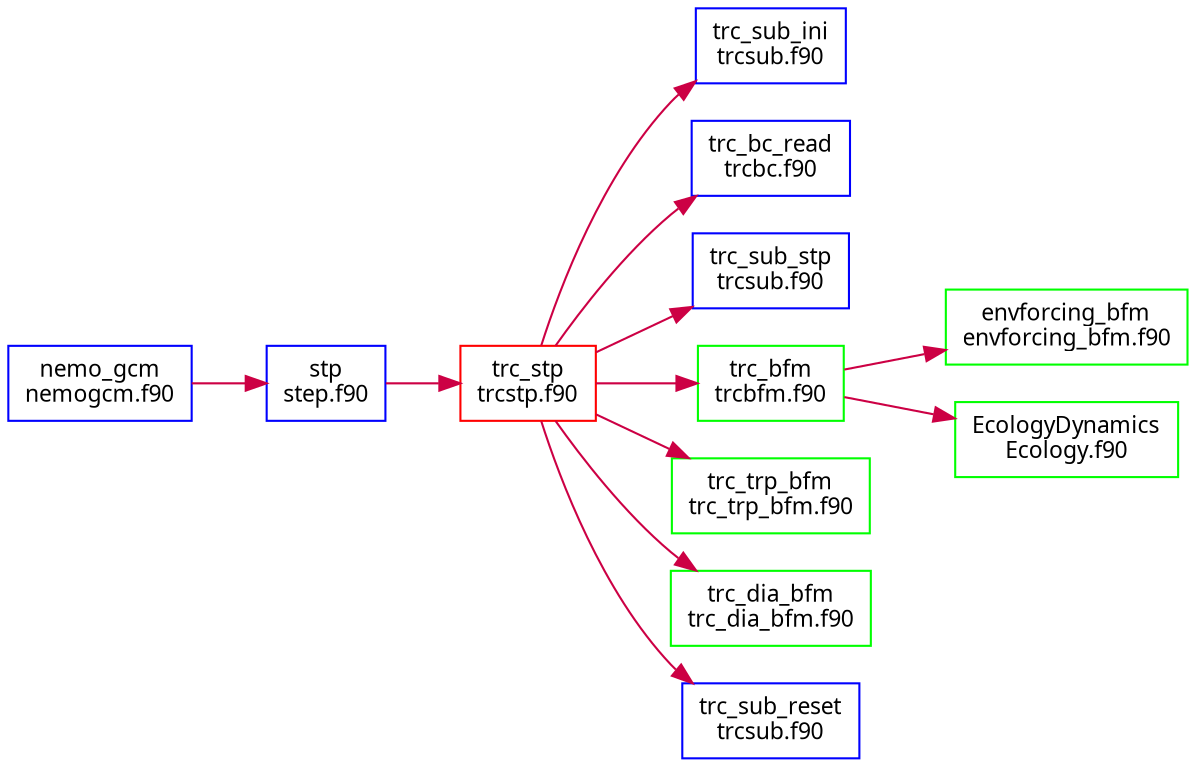 digraph G {
  graph [fontname="ArialMT", rankdir="LR", fontsize="11", bgcolor="white", label=""];
  node [fontname="ArialMT", fillcolor="white", fontsize="11", style="filled", shape="box", label="", color="blue"];
  edge [fontname="ArialMT", fontsize="11", label="", color="#CC0044"];
  graph [bgcolor="white"];
  __N1 [label="trc_stp
trcstp.f90", color="red"];
  __N3 [label="trc_sub_ini
trcsub.f90"];
  __N4 [label="trc_bc_read
trcbc.f90"];
  __N5 [label="trc_sub_stp
trcsub.f90"];
  __N7 [label="trc_bfm
trcbfm.f90", color="green"];
  __N8 [label="trc_trp_bfm
trc_trp_bfm.f90", color="green"];
  __N9 [label="trc_dia_bfm
trc_dia_bfm.f90", color="green"];
  __N10 [label="trc_sub_reset
trcsub.f90"];
  __N12 [label="stp
step.f90"];
  __N13 [label="nemo_gcm
nemogcm.f90"];
  __N71 [label="envforcing_bfm
envforcing_bfm.f90", color="green"];
  __N72 [label="EcologyDynamics
Ecology.f90", color="green"];
  __N1 -> __N3;
  __N1 -> __N4;
  __N1 -> __N5;
  __N1 -> __N7;
  __N1 -> __N8;
  __N1 -> __N9;
  __N1 -> __N10;
  __N13 -> __N12;
  __N12 -> __N1;
  __N7 -> __N71;
  __N7 -> __N72;
}
